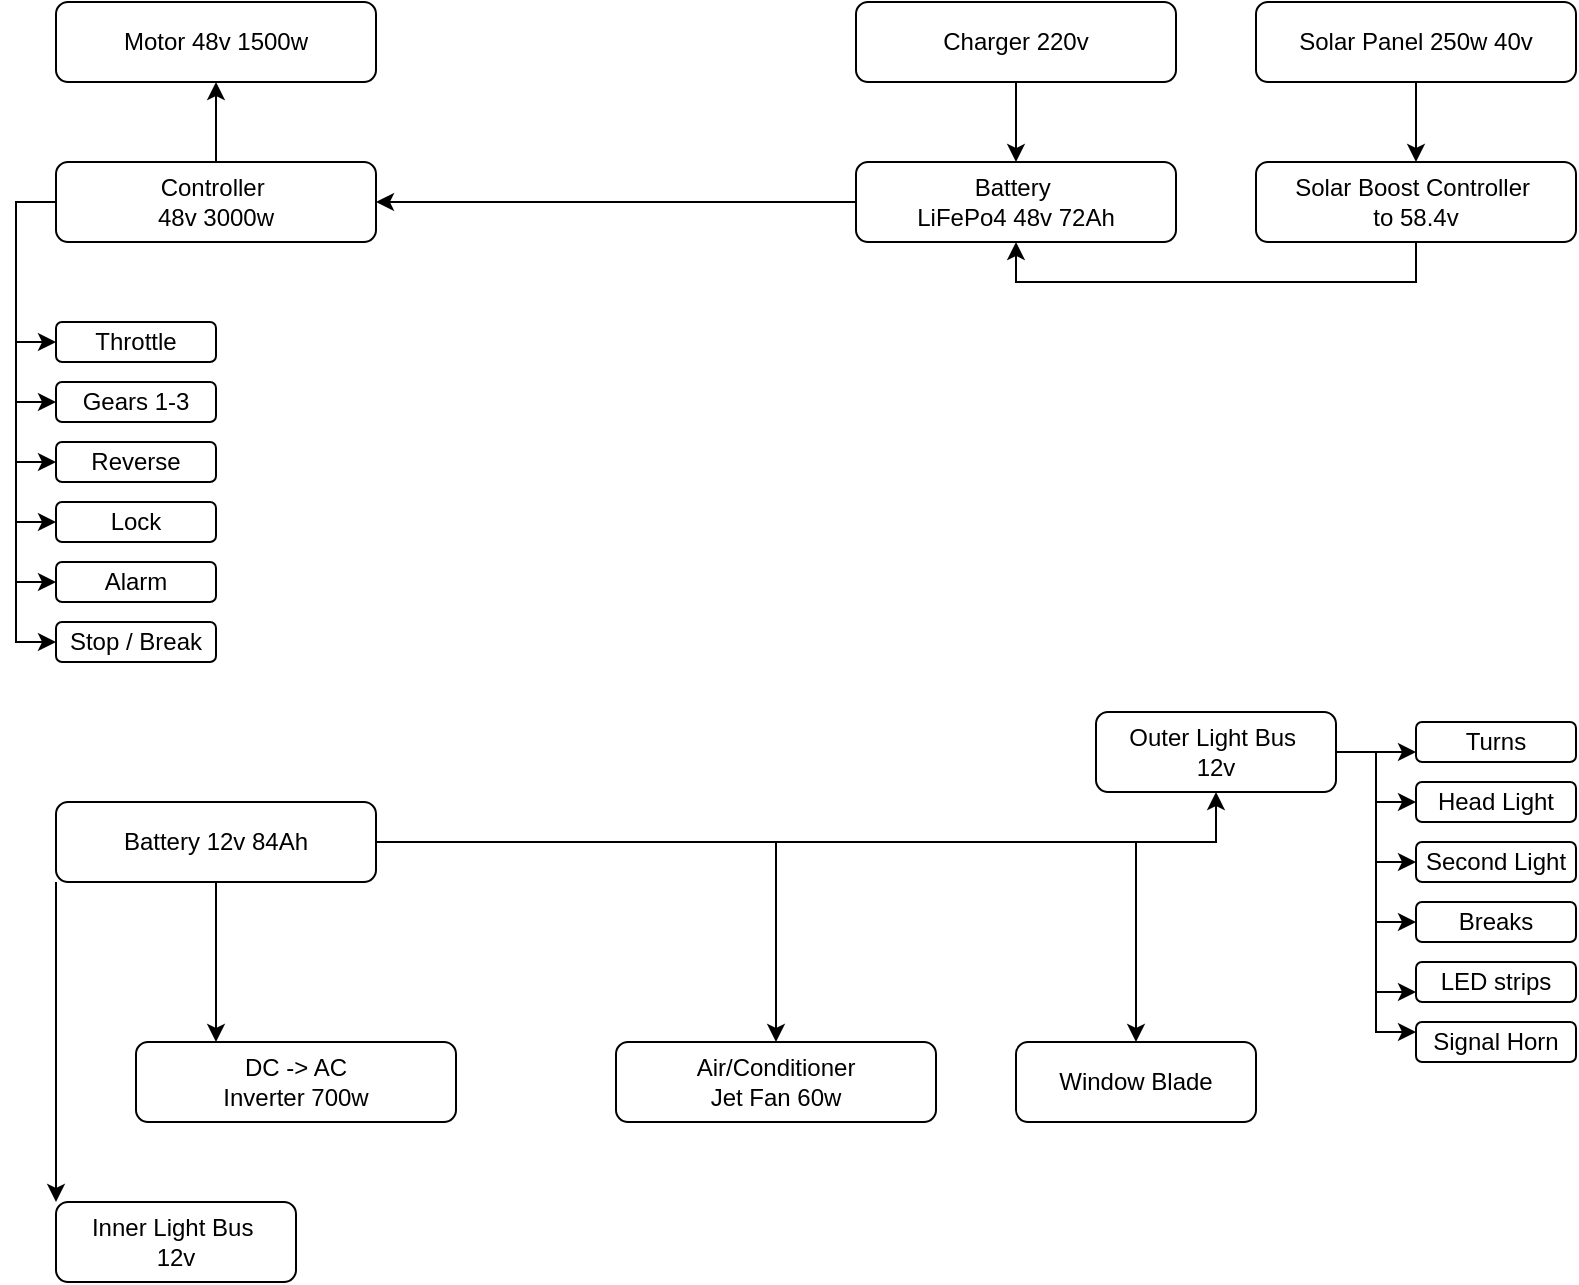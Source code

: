 <mxfile version="26.2.9">
  <diagram name="Страница — 1" id="Z_pauZkXS7t0AU1Tw5mL">
    <mxGraphModel dx="1308" dy="750" grid="1" gridSize="10" guides="1" tooltips="1" connect="1" arrows="1" fold="1" page="1" pageScale="1" pageWidth="827" pageHeight="1169" math="0" shadow="0">
      <root>
        <mxCell id="0" />
        <mxCell id="1" parent="0" />
        <mxCell id="7MsEQUMzbARziqOLfGt7-17" style="edgeStyle=orthogonalEdgeStyle;rounded=0;orthogonalLoop=1;jettySize=auto;html=1;entryX=1;entryY=0.5;entryDx=0;entryDy=0;" edge="1" parent="1" source="7MsEQUMzbARziqOLfGt7-1" target="7MsEQUMzbARziqOLfGt7-2">
          <mxGeometry relative="1" as="geometry" />
        </mxCell>
        <mxCell id="7MsEQUMzbARziqOLfGt7-1" value="&lt;div&gt;Battery&amp;nbsp;&lt;/div&gt;&lt;div&gt;&lt;span style=&quot;background-color: transparent; color: light-dark(rgb(0, 0, 0), rgb(255, 255, 255));&quot;&gt;LiFePo4 48v&amp;nbsp;&lt;/span&gt;&lt;span style=&quot;background-color: transparent; color: light-dark(rgb(0, 0, 0), rgb(255, 255, 255));&quot;&gt;72Ah&lt;/span&gt;&lt;/div&gt;" style="rounded=1;whiteSpace=wrap;html=1;" vertex="1" parent="1">
          <mxGeometry x="440" y="100" width="160" height="40" as="geometry" />
        </mxCell>
        <mxCell id="7MsEQUMzbARziqOLfGt7-30" style="edgeStyle=orthogonalEdgeStyle;rounded=0;orthogonalLoop=1;jettySize=auto;html=1;exitX=0.5;exitY=0;exitDx=0;exitDy=0;entryX=0.5;entryY=1;entryDx=0;entryDy=0;" edge="1" parent="1" source="7MsEQUMzbARziqOLfGt7-2" target="7MsEQUMzbARziqOLfGt7-29">
          <mxGeometry relative="1" as="geometry" />
        </mxCell>
        <mxCell id="7MsEQUMzbARziqOLfGt7-31" style="edgeStyle=orthogonalEdgeStyle;rounded=0;orthogonalLoop=1;jettySize=auto;html=1;entryX=0;entryY=0.5;entryDx=0;entryDy=0;exitX=0;exitY=0.5;exitDx=0;exitDy=0;" edge="1" parent="1" source="7MsEQUMzbARziqOLfGt7-2" target="7MsEQUMzbARziqOLfGt7-18">
          <mxGeometry relative="1" as="geometry" />
        </mxCell>
        <mxCell id="7MsEQUMzbARziqOLfGt7-35" style="edgeStyle=orthogonalEdgeStyle;rounded=0;orthogonalLoop=1;jettySize=auto;html=1;entryX=0;entryY=0.5;entryDx=0;entryDy=0;exitX=0;exitY=0.5;exitDx=0;exitDy=0;" edge="1" parent="1" source="7MsEQUMzbARziqOLfGt7-2" target="7MsEQUMzbARziqOLfGt7-21">
          <mxGeometry relative="1" as="geometry" />
        </mxCell>
        <mxCell id="7MsEQUMzbARziqOLfGt7-36" style="edgeStyle=orthogonalEdgeStyle;rounded=0;orthogonalLoop=1;jettySize=auto;html=1;entryX=0;entryY=0.5;entryDx=0;entryDy=0;exitX=0;exitY=0.5;exitDx=0;exitDy=0;" edge="1" parent="1" source="7MsEQUMzbARziqOLfGt7-2" target="7MsEQUMzbARziqOLfGt7-22">
          <mxGeometry relative="1" as="geometry" />
        </mxCell>
        <mxCell id="7MsEQUMzbARziqOLfGt7-40" style="edgeStyle=orthogonalEdgeStyle;rounded=0;orthogonalLoop=1;jettySize=auto;html=1;entryX=0;entryY=0.5;entryDx=0;entryDy=0;exitX=0;exitY=0.5;exitDx=0;exitDy=0;" edge="1" parent="1" source="7MsEQUMzbARziqOLfGt7-2" target="7MsEQUMzbARziqOLfGt7-37">
          <mxGeometry relative="1" as="geometry" />
        </mxCell>
        <mxCell id="7MsEQUMzbARziqOLfGt7-41" style="edgeStyle=orthogonalEdgeStyle;rounded=0;orthogonalLoop=1;jettySize=auto;html=1;entryX=0;entryY=0.5;entryDx=0;entryDy=0;exitX=0;exitY=0.5;exitDx=0;exitDy=0;" edge="1" parent="1" source="7MsEQUMzbARziqOLfGt7-2" target="7MsEQUMzbARziqOLfGt7-38">
          <mxGeometry relative="1" as="geometry" />
        </mxCell>
        <mxCell id="7MsEQUMzbARziqOLfGt7-42" style="edgeStyle=orthogonalEdgeStyle;rounded=0;orthogonalLoop=1;jettySize=auto;html=1;entryX=0;entryY=0.5;entryDx=0;entryDy=0;exitX=0;exitY=0.5;exitDx=0;exitDy=0;" edge="1" parent="1" source="7MsEQUMzbARziqOLfGt7-2" target="7MsEQUMzbARziqOLfGt7-39">
          <mxGeometry relative="1" as="geometry" />
        </mxCell>
        <mxCell id="7MsEQUMzbARziqOLfGt7-2" value="&lt;div&gt;&lt;span style=&quot;background-color: transparent; color: light-dark(rgb(0, 0, 0), rgb(255, 255, 255));&quot;&gt;Controller&amp;nbsp;&lt;/span&gt;&lt;/div&gt;&lt;div&gt;&lt;span style=&quot;background-color: transparent; color: light-dark(rgb(0, 0, 0), rgb(255, 255, 255));&quot;&gt;48v 3000w&lt;/span&gt;&lt;/div&gt;" style="rounded=1;whiteSpace=wrap;html=1;" vertex="1" parent="1">
          <mxGeometry x="40" y="100" width="160" height="40" as="geometry" />
        </mxCell>
        <mxCell id="7MsEQUMzbARziqOLfGt7-12" style="edgeStyle=orthogonalEdgeStyle;rounded=0;orthogonalLoop=1;jettySize=auto;html=1;exitX=1;exitY=0.5;exitDx=0;exitDy=0;" edge="1" parent="1" source="7MsEQUMzbARziqOLfGt7-4" target="7MsEQUMzbARziqOLfGt7-6">
          <mxGeometry relative="1" as="geometry" />
        </mxCell>
        <mxCell id="7MsEQUMzbARziqOLfGt7-13" style="edgeStyle=orthogonalEdgeStyle;rounded=0;orthogonalLoop=1;jettySize=auto;html=1;exitX=1;exitY=0.5;exitDx=0;exitDy=0;" edge="1" parent="1" source="7MsEQUMzbARziqOLfGt7-4" target="7MsEQUMzbARziqOLfGt7-9">
          <mxGeometry relative="1" as="geometry" />
        </mxCell>
        <mxCell id="7MsEQUMzbARziqOLfGt7-15" style="edgeStyle=orthogonalEdgeStyle;rounded=0;orthogonalLoop=1;jettySize=auto;html=1;exitX=0.5;exitY=1;exitDx=0;exitDy=0;entryX=0.25;entryY=0;entryDx=0;entryDy=0;" edge="1" parent="1" source="7MsEQUMzbARziqOLfGt7-4" target="7MsEQUMzbARziqOLfGt7-5">
          <mxGeometry relative="1" as="geometry" />
        </mxCell>
        <mxCell id="7MsEQUMzbARziqOLfGt7-16" style="edgeStyle=orthogonalEdgeStyle;rounded=0;orthogonalLoop=1;jettySize=auto;html=1;exitX=0;exitY=1;exitDx=0;exitDy=0;entryX=0;entryY=0;entryDx=0;entryDy=0;" edge="1" parent="1" source="7MsEQUMzbARziqOLfGt7-4" target="7MsEQUMzbARziqOLfGt7-8">
          <mxGeometry relative="1" as="geometry">
            <Array as="points" />
          </mxGeometry>
        </mxCell>
        <mxCell id="7MsEQUMzbARziqOLfGt7-55" style="edgeStyle=orthogonalEdgeStyle;rounded=0;orthogonalLoop=1;jettySize=auto;html=1;entryX=0.5;entryY=1;entryDx=0;entryDy=0;" edge="1" parent="1" source="7MsEQUMzbARziqOLfGt7-4" target="7MsEQUMzbARziqOLfGt7-7">
          <mxGeometry relative="1" as="geometry" />
        </mxCell>
        <mxCell id="7MsEQUMzbARziqOLfGt7-4" value="&lt;div&gt;Battery&amp;nbsp;&lt;span style=&quot;background-color: transparent; color: light-dark(rgb(0, 0, 0), rgb(255, 255, 255));&quot;&gt;12v 84&lt;/span&gt;&lt;span style=&quot;background-color: transparent; color: light-dark(rgb(0, 0, 0), rgb(255, 255, 255));&quot;&gt;Ah&lt;/span&gt;&lt;/div&gt;" style="rounded=1;whiteSpace=wrap;html=1;" vertex="1" parent="1">
          <mxGeometry x="40" y="420" width="160" height="40" as="geometry" />
        </mxCell>
        <mxCell id="7MsEQUMzbARziqOLfGt7-5" value="DC -&amp;gt; AC&lt;div&gt;Inverter 700w&lt;/div&gt;" style="rounded=1;whiteSpace=wrap;html=1;" vertex="1" parent="1">
          <mxGeometry x="80" y="540" width="160" height="40" as="geometry" />
        </mxCell>
        <mxCell id="7MsEQUMzbARziqOLfGt7-6" value="Air/Conditioner&lt;div&gt;Jet Fan 60w&lt;/div&gt;" style="rounded=1;whiteSpace=wrap;html=1;" vertex="1" parent="1">
          <mxGeometry x="320" y="540" width="160" height="40" as="geometry" />
        </mxCell>
        <mxCell id="7MsEQUMzbARziqOLfGt7-49" style="edgeStyle=orthogonalEdgeStyle;rounded=0;orthogonalLoop=1;jettySize=auto;html=1;entryX=0;entryY=0.75;entryDx=0;entryDy=0;" edge="1" parent="1" source="7MsEQUMzbARziqOLfGt7-7" target="7MsEQUMzbARziqOLfGt7-47">
          <mxGeometry relative="1" as="geometry" />
        </mxCell>
        <mxCell id="7MsEQUMzbARziqOLfGt7-50" style="edgeStyle=orthogonalEdgeStyle;rounded=0;orthogonalLoop=1;jettySize=auto;html=1;entryX=0;entryY=0.5;entryDx=0;entryDy=0;" edge="1" parent="1" source="7MsEQUMzbARziqOLfGt7-7" target="7MsEQUMzbARziqOLfGt7-46">
          <mxGeometry relative="1" as="geometry" />
        </mxCell>
        <mxCell id="7MsEQUMzbARziqOLfGt7-51" style="edgeStyle=orthogonalEdgeStyle;rounded=0;orthogonalLoop=1;jettySize=auto;html=1;entryX=0;entryY=0.5;entryDx=0;entryDy=0;" edge="1" parent="1" source="7MsEQUMzbARziqOLfGt7-7" target="7MsEQUMzbARziqOLfGt7-45">
          <mxGeometry relative="1" as="geometry" />
        </mxCell>
        <mxCell id="7MsEQUMzbARziqOLfGt7-52" style="edgeStyle=orthogonalEdgeStyle;rounded=0;orthogonalLoop=1;jettySize=auto;html=1;entryX=0;entryY=0.5;entryDx=0;entryDy=0;" edge="1" parent="1" source="7MsEQUMzbARziqOLfGt7-7" target="7MsEQUMzbARziqOLfGt7-44">
          <mxGeometry relative="1" as="geometry" />
        </mxCell>
        <mxCell id="7MsEQUMzbARziqOLfGt7-53" style="edgeStyle=orthogonalEdgeStyle;rounded=0;orthogonalLoop=1;jettySize=auto;html=1;entryX=0;entryY=0.75;entryDx=0;entryDy=0;" edge="1" parent="1" source="7MsEQUMzbARziqOLfGt7-7" target="7MsEQUMzbARziqOLfGt7-43">
          <mxGeometry relative="1" as="geometry" />
        </mxCell>
        <mxCell id="7MsEQUMzbARziqOLfGt7-54" style="edgeStyle=orthogonalEdgeStyle;rounded=0;orthogonalLoop=1;jettySize=auto;html=1;entryX=0;entryY=0.25;entryDx=0;entryDy=0;" edge="1" parent="1" source="7MsEQUMzbARziqOLfGt7-7" target="7MsEQUMzbARziqOLfGt7-10">
          <mxGeometry relative="1" as="geometry" />
        </mxCell>
        <mxCell id="7MsEQUMzbARziqOLfGt7-7" value="Outer Light Bus&amp;nbsp;&lt;div&gt;12v&lt;/div&gt;" style="rounded=1;whiteSpace=wrap;html=1;" vertex="1" parent="1">
          <mxGeometry x="560" y="375" width="120" height="40" as="geometry" />
        </mxCell>
        <mxCell id="7MsEQUMzbARziqOLfGt7-8" value="Inner Light Bus&amp;nbsp;&lt;div&gt;12v&lt;/div&gt;" style="rounded=1;whiteSpace=wrap;html=1;" vertex="1" parent="1">
          <mxGeometry x="40" y="620" width="120" height="40" as="geometry" />
        </mxCell>
        <mxCell id="7MsEQUMzbARziqOLfGt7-9" value="Window Blade" style="rounded=1;whiteSpace=wrap;html=1;" vertex="1" parent="1">
          <mxGeometry x="520" y="540" width="120" height="40" as="geometry" />
        </mxCell>
        <mxCell id="7MsEQUMzbARziqOLfGt7-10" value="Signal Horn" style="rounded=1;whiteSpace=wrap;html=1;" vertex="1" parent="1">
          <mxGeometry x="720" y="530" width="80" height="20" as="geometry" />
        </mxCell>
        <mxCell id="7MsEQUMzbARziqOLfGt7-18" value="&lt;div&gt;Throttle&lt;/div&gt;" style="rounded=1;whiteSpace=wrap;html=1;" vertex="1" parent="1">
          <mxGeometry x="40" y="180" width="80" height="20" as="geometry" />
        </mxCell>
        <mxCell id="7MsEQUMzbARziqOLfGt7-24" style="edgeStyle=orthogonalEdgeStyle;rounded=0;orthogonalLoop=1;jettySize=auto;html=1;exitX=0.5;exitY=1;exitDx=0;exitDy=0;entryX=0.5;entryY=0;entryDx=0;entryDy=0;" edge="1" parent="1" source="7MsEQUMzbARziqOLfGt7-19" target="7MsEQUMzbARziqOLfGt7-1">
          <mxGeometry relative="1" as="geometry" />
        </mxCell>
        <mxCell id="7MsEQUMzbARziqOLfGt7-19" value="&lt;div&gt;Charger 220v&lt;/div&gt;" style="rounded=1;whiteSpace=wrap;html=1;" vertex="1" parent="1">
          <mxGeometry x="440" y="20" width="160" height="40" as="geometry" />
        </mxCell>
        <mxCell id="7MsEQUMzbARziqOLfGt7-21" value="Gears 1-3" style="rounded=1;whiteSpace=wrap;html=1;" vertex="1" parent="1">
          <mxGeometry x="40" y="210" width="80" height="20" as="geometry" />
        </mxCell>
        <mxCell id="7MsEQUMzbARziqOLfGt7-22" value="&lt;div&gt;Reverse&lt;/div&gt;" style="rounded=1;whiteSpace=wrap;html=1;" vertex="1" parent="1">
          <mxGeometry x="40" y="240" width="80" height="20" as="geometry" />
        </mxCell>
        <mxCell id="7MsEQUMzbARziqOLfGt7-27" style="edgeStyle=orthogonalEdgeStyle;rounded=0;orthogonalLoop=1;jettySize=auto;html=1;entryX=0.5;entryY=0;entryDx=0;entryDy=0;" edge="1" parent="1" source="7MsEQUMzbARziqOLfGt7-23" target="7MsEQUMzbARziqOLfGt7-25">
          <mxGeometry relative="1" as="geometry" />
        </mxCell>
        <mxCell id="7MsEQUMzbARziqOLfGt7-23" value="&lt;div&gt;Solar Panel 250w 40v&lt;/div&gt;" style="rounded=1;whiteSpace=wrap;html=1;" vertex="1" parent="1">
          <mxGeometry x="640" y="20" width="160" height="40" as="geometry" />
        </mxCell>
        <mxCell id="7MsEQUMzbARziqOLfGt7-28" style="edgeStyle=orthogonalEdgeStyle;rounded=0;orthogonalLoop=1;jettySize=auto;html=1;entryX=0.5;entryY=1;entryDx=0;entryDy=0;exitX=0.5;exitY=1;exitDx=0;exitDy=0;" edge="1" parent="1" source="7MsEQUMzbARziqOLfGt7-25" target="7MsEQUMzbARziqOLfGt7-1">
          <mxGeometry relative="1" as="geometry" />
        </mxCell>
        <mxCell id="7MsEQUMzbARziqOLfGt7-25" value="&lt;div&gt;Solar Boost Controller&amp;nbsp;&lt;/div&gt;&lt;div&gt;to 58.4v&lt;/div&gt;" style="rounded=1;whiteSpace=wrap;html=1;" vertex="1" parent="1">
          <mxGeometry x="640" y="100" width="160" height="40" as="geometry" />
        </mxCell>
        <mxCell id="7MsEQUMzbARziqOLfGt7-29" value="&lt;div&gt;&lt;span style=&quot;background-color: transparent; color: light-dark(rgb(0, 0, 0), rgb(255, 255, 255));&quot;&gt;Motor 48v 1500&lt;/span&gt;&lt;span style=&quot;background-color: transparent; color: light-dark(rgb(0, 0, 0), rgb(255, 255, 255));&quot;&gt;w&lt;/span&gt;&lt;/div&gt;" style="rounded=1;whiteSpace=wrap;html=1;" vertex="1" parent="1">
          <mxGeometry x="40" y="20" width="160" height="40" as="geometry" />
        </mxCell>
        <mxCell id="7MsEQUMzbARziqOLfGt7-37" value="&lt;div&gt;Lock&lt;/div&gt;" style="rounded=1;whiteSpace=wrap;html=1;" vertex="1" parent="1">
          <mxGeometry x="40" y="270" width="80" height="20" as="geometry" />
        </mxCell>
        <mxCell id="7MsEQUMzbARziqOLfGt7-38" value="&lt;div&gt;Alarm&lt;/div&gt;" style="rounded=1;whiteSpace=wrap;html=1;" vertex="1" parent="1">
          <mxGeometry x="40" y="300" width="80" height="20" as="geometry" />
        </mxCell>
        <mxCell id="7MsEQUMzbARziqOLfGt7-39" value="&lt;div&gt;Stop / Break&lt;/div&gt;" style="rounded=1;whiteSpace=wrap;html=1;" vertex="1" parent="1">
          <mxGeometry x="40" y="330" width="80" height="20" as="geometry" />
        </mxCell>
        <mxCell id="7MsEQUMzbARziqOLfGt7-43" value="Turns" style="rounded=1;whiteSpace=wrap;html=1;" vertex="1" parent="1">
          <mxGeometry x="720" y="380" width="80" height="20" as="geometry" />
        </mxCell>
        <mxCell id="7MsEQUMzbARziqOLfGt7-44" value="Head Light" style="rounded=1;whiteSpace=wrap;html=1;" vertex="1" parent="1">
          <mxGeometry x="720" y="410" width="80" height="20" as="geometry" />
        </mxCell>
        <mxCell id="7MsEQUMzbARziqOLfGt7-45" value="Second Light" style="rounded=1;whiteSpace=wrap;html=1;" vertex="1" parent="1">
          <mxGeometry x="720" y="440" width="80" height="20" as="geometry" />
        </mxCell>
        <mxCell id="7MsEQUMzbARziqOLfGt7-46" value="Breaks" style="rounded=1;whiteSpace=wrap;html=1;" vertex="1" parent="1">
          <mxGeometry x="720" y="470" width="80" height="20" as="geometry" />
        </mxCell>
        <mxCell id="7MsEQUMzbARziqOLfGt7-47" value="LED strips" style="rounded=1;whiteSpace=wrap;html=1;" vertex="1" parent="1">
          <mxGeometry x="720" y="500" width="80" height="20" as="geometry" />
        </mxCell>
      </root>
    </mxGraphModel>
  </diagram>
</mxfile>
